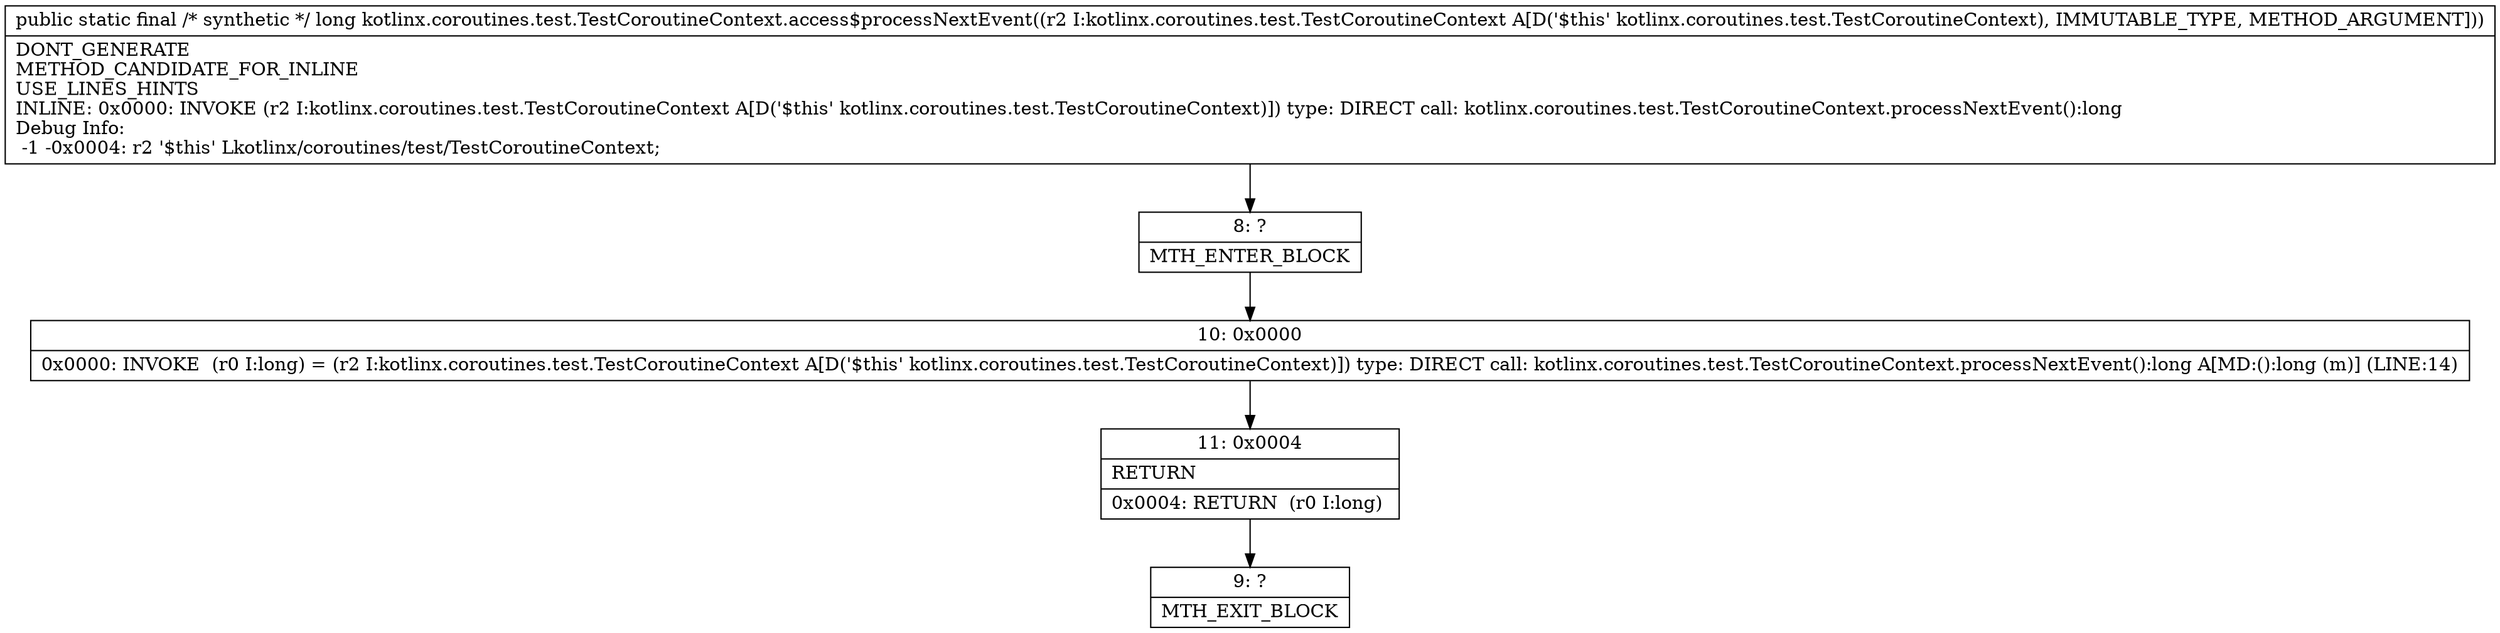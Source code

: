 digraph "CFG forkotlinx.coroutines.test.TestCoroutineContext.access$processNextEvent(Lkotlinx\/coroutines\/test\/TestCoroutineContext;)J" {
Node_8 [shape=record,label="{8\:\ ?|MTH_ENTER_BLOCK\l}"];
Node_10 [shape=record,label="{10\:\ 0x0000|0x0000: INVOKE  (r0 I:long) = (r2 I:kotlinx.coroutines.test.TestCoroutineContext A[D('$this' kotlinx.coroutines.test.TestCoroutineContext)]) type: DIRECT call: kotlinx.coroutines.test.TestCoroutineContext.processNextEvent():long A[MD:():long (m)] (LINE:14)\l}"];
Node_11 [shape=record,label="{11\:\ 0x0004|RETURN\l|0x0004: RETURN  (r0 I:long) \l}"];
Node_9 [shape=record,label="{9\:\ ?|MTH_EXIT_BLOCK\l}"];
MethodNode[shape=record,label="{public static final \/* synthetic *\/ long kotlinx.coroutines.test.TestCoroutineContext.access$processNextEvent((r2 I:kotlinx.coroutines.test.TestCoroutineContext A[D('$this' kotlinx.coroutines.test.TestCoroutineContext), IMMUTABLE_TYPE, METHOD_ARGUMENT]))  | DONT_GENERATE\lMETHOD_CANDIDATE_FOR_INLINE\lUSE_LINES_HINTS\lINLINE: 0x0000: INVOKE  (r2 I:kotlinx.coroutines.test.TestCoroutineContext A[D('$this' kotlinx.coroutines.test.TestCoroutineContext)]) type: DIRECT call: kotlinx.coroutines.test.TestCoroutineContext.processNextEvent():long\lDebug Info:\l  \-1 \-0x0004: r2 '$this' Lkotlinx\/coroutines\/test\/TestCoroutineContext;\l}"];
MethodNode -> Node_8;Node_8 -> Node_10;
Node_10 -> Node_11;
Node_11 -> Node_9;
}

